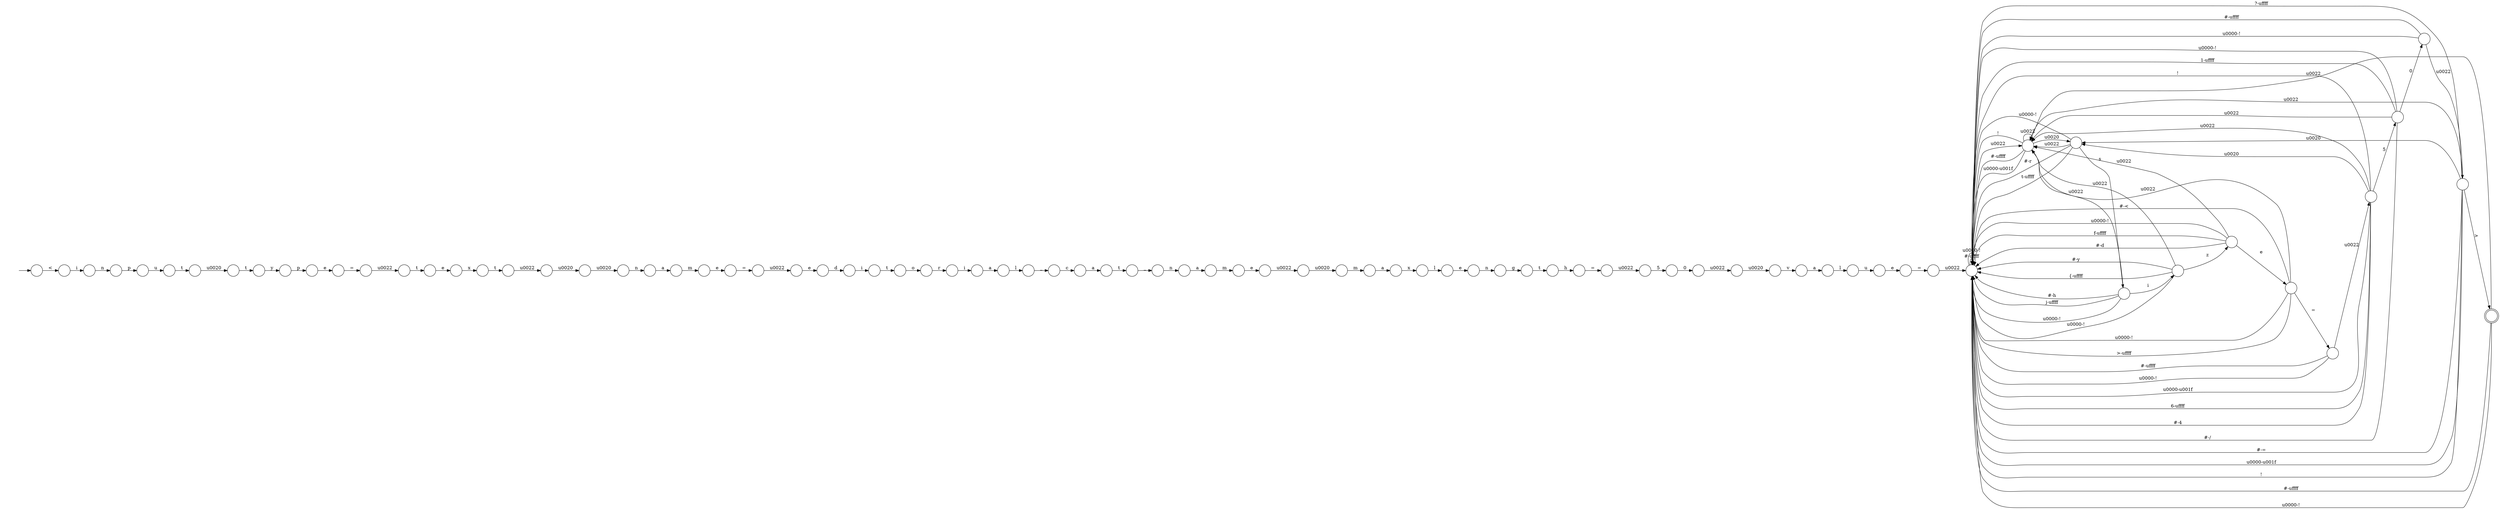digraph Automaton {
  rankdir = LR;
  0 [shape=circle,label=""];
  0 -> 67 [label="x"]
  1 [shape=circle,label=""];
  1 -> 30 [label="u"]
  2 [shape=circle,label=""];
  2 -> 63 [label="="]
  3 [shape=circle,label=""];
  3 -> 19 [label="t"]
  4 [shape=circle,label=""];
  4 -> 69 [label="l"]
  5 [shape=circle,label=""];
  5 -> 50 [label="="]
  6 [shape=circle,label=""];
  6 -> 68 [label="a"]
  7 [shape=circle,label=""];
  7 -> 79 [label="z"]
  7 -> 64 [label="\u0022"]
  7 -> 62 [label="\u0000-!"]
  7 -> 62 [label="#-y"]
  7 -> 62 [label="{-\uffff"]
  8 [shape=circle,label=""];
  8 -> 54 [label="\u0022"]
  8 -> 62 [label="#-\uffff"]
  8 -> 62 [label="\u0000-!"]
  9 [shape=circle,label=""];
  9 -> 60 [label="_"]
  10 [shape=circle,label=""];
  10 -> 42 [label="n"]
  11 [shape=circle,label=""];
  11 -> 80 [label="="]
  12 [shape=circle,label=""];
  12 -> 74 [label="i"]
  13 [shape=circle,label=""];
  13 -> 8 [label="="]
  13 -> 64 [label="\u0022"]
  13 -> 62 [label="#-<"]
  13 -> 62 [label="\u0000-!"]
  13 -> 62 [label=">-\uffff"]
  14 [shape=circle,label=""];
  14 -> 5 [label="h"]
  15 [shape=circle,label=""];
  15 -> 64 [label="\u0022"]
  15 -> 62 [label="#-="]
  15 -> 31 [label=">"]
  15 -> 62 [label="\u0000-\u001f"]
  15 -> 65 [label="\u0020"]
  15 -> 62 [label="!"]
  15 -> 62 [label="?-\uffff"]
  16 [shape=circle,label=""];
  16 -> 9 [label="t"]
  17 [shape=circle,label=""];
  17 -> 41 [label="_"]
  18 [shape=circle,label=""];
  18 -> 49 [label="m"]
  19 [shape=circle,label=""];
  19 -> 48 [label="y"]
  20 [shape=circle,label=""];
  20 -> 62 [label="\u0022"]
  21 [shape=circle,label=""];
  21 -> 57 [label="e"]
  22 [shape=circle,label=""];
  22 -> 3 [label="\u0020"]
  23 [shape=circle,label=""];
  23 -> 21 [label="l"]
  24 [shape=circle,label=""];
  24 -> 75 [label="v"]
  25 [shape=circle,label=""];
  25 -> 24 [label="\u0020"]
  26 [shape=circle,label=""];
  26 -> 11 [label="e"]
  27 [shape=circle,label=""];
  27 -> 38 [label="\u0022"]
  28 [shape=circle,label=""];
  28 -> 2 [label="e"]
  29 [shape=circle,label=""];
  29 -> 44 [label="d"]
  30 [shape=circle,label=""];
  30 -> 22 [label="t"]
  31 [shape=doublecircle,label=""];
  31 -> 64 [label="\u0022"]
  31 -> 62 [label="#-\uffff"]
  31 -> 62 [label="\u0000-!"]
  32 [shape=circle,label=""];
  32 -> 76 [label="\u0020"]
  33 [shape=circle,label=""];
  33 -> 15 [label="\u0022"]
  33 -> 62 [label="#-\uffff"]
  33 -> 62 [label="\u0000-!"]
  34 [shape=circle,label=""];
  34 -> 59 [label="i"]
  35 [shape=circle,label=""];
  35 -> 70 [label="e"]
  36 [shape=circle,label=""];
  36 -> 12 [label="r"]
  37 [shape=circle,label=""];
  37 -> 25 [label="\u0022"]
  38 [shape=circle,label=""];
  38 -> 71 [label="\u0020"]
  39 [shape=circle,label=""];
  39 -> 14 [label="t"]
  40 [shape=circle,label=""];
  40 -> 0 [label="e"]
  41 [shape=circle,label=""];
  41 -> 78 [label="c"]
  42 [shape=circle,label=""];
  42 -> 58 [label="a"]
  43 [shape=circle,label=""];
  43 -> 29 [label="e"]
  44 [shape=circle,label=""];
  44 -> 73 [label="i"]
  45 [shape=circle,label=""];
  45 -> 64 [label="\u0022"]
  45 -> 62 [label="\u0000-!"]
  45 -> 7 [label="i"]
  45 -> 62 [label="#-h"]
  45 -> 62 [label="j-\uffff"]
  46 [shape=circle,label=""];
  initial [shape=plaintext,label=""];
  initial -> 46
  46 -> 34 [label="<"]
  47 [shape=circle,label=""];
  47 -> 18 [label="a"]
  48 [shape=circle,label=""];
  48 -> 28 [label="p"]
  49 [shape=circle,label=""];
  49 -> 56 [label="e"]
  50 [shape=circle,label=""];
  50 -> 77 [label="\u0022"]
  51 [shape=circle,label=""];
  51 -> 36 [label="o"]
  52 [shape=circle,label=""];
  52 -> 17 [label="l"]
  53 [shape=circle,label=""];
  53 -> 40 [label="t"]
  54 [shape=circle,label=""];
  54 -> 64 [label="\u0022"]
  54 -> 62 [label="\u0000-\u001f"]
  54 -> 65 [label="\u0020"]
  54 -> 55 [label="5"]
  54 -> 62 [label="6-\uffff"]
  54 -> 62 [label="#-4"]
  54 -> 62 [label="!"]
  55 [shape=circle,label=""];
  55 -> 64 [label="\u0022"]
  55 -> 62 [label="\u0000-!"]
  55 -> 62 [label="1-\uffff"]
  55 -> 33 [label="0"]
  55 -> 62 [label="#-/"]
  56 [shape=circle,label=""];
  56 -> 32 [label="\u0022"]
  57 [shape=circle,label=""];
  57 -> 66 [label="n"]
  58 [shape=circle,label=""];
  58 -> 26 [label="m"]
  59 [shape=circle,label=""];
  59 -> 61 [label="n"]
  60 [shape=circle,label=""];
  60 -> 47 [label="n"]
  61 [shape=circle,label=""];
  61 -> 1 [label="p"]
  62 [shape=circle,label=""];
  62 -> 64 [label="\u0022"]
  62 -> 62 [label="#-\uffff"]
  62 -> 62 [label="\u0000-!"]
  63 [shape=circle,label=""];
  63 -> 53 [label="\u0022"]
  64 [shape=circle,label=""];
  64 -> 64 [label="\u0022"]
  64 -> 62 [label="#-\uffff"]
  64 -> 62 [label="\u0000-\u001f"]
  64 -> 65 [label="\u0020"]
  64 -> 62 [label="!"]
  65 [shape=circle,label=""];
  65 -> 64 [label="\u0022"]
  65 -> 62 [label="\u0000-!"]
  65 -> 62 [label="#-r"]
  65 -> 45 [label="s"]
  65 -> 62 [label="t-\uffff"]
  66 [shape=circle,label=""];
  66 -> 39 [label="g"]
  67 [shape=circle,label=""];
  67 -> 27 [label="t"]
  68 [shape=circle,label=""];
  68 -> 23 [label="x"]
  69 [shape=circle,label=""];
  69 -> 35 [label="u"]
  70 [shape=circle,label=""];
  70 -> 20 [label="="]
  71 [shape=circle,label=""];
  71 -> 10 [label="\u0020"]
  72 [shape=circle,label=""];
  72 -> 37 [label="0"]
  73 [shape=circle,label=""];
  73 -> 51 [label="t"]
  74 [shape=circle,label=""];
  74 -> 52 [label="a"]
  75 [shape=circle,label=""];
  75 -> 4 [label="a"]
  76 [shape=circle,label=""];
  76 -> 6 [label="m"]
  77 [shape=circle,label=""];
  77 -> 72 [label="5"]
  78 [shape=circle,label=""];
  78 -> 16 [label="a"]
  79 [shape=circle,label=""];
  79 -> 64 [label="\u0022"]
  79 -> 62 [label="\u0000-!"]
  79 -> 13 [label="e"]
  79 -> 62 [label="f-\uffff"]
  79 -> 62 [label="#-d"]
  80 [shape=circle,label=""];
  80 -> 43 [label="\u0022"]
}

